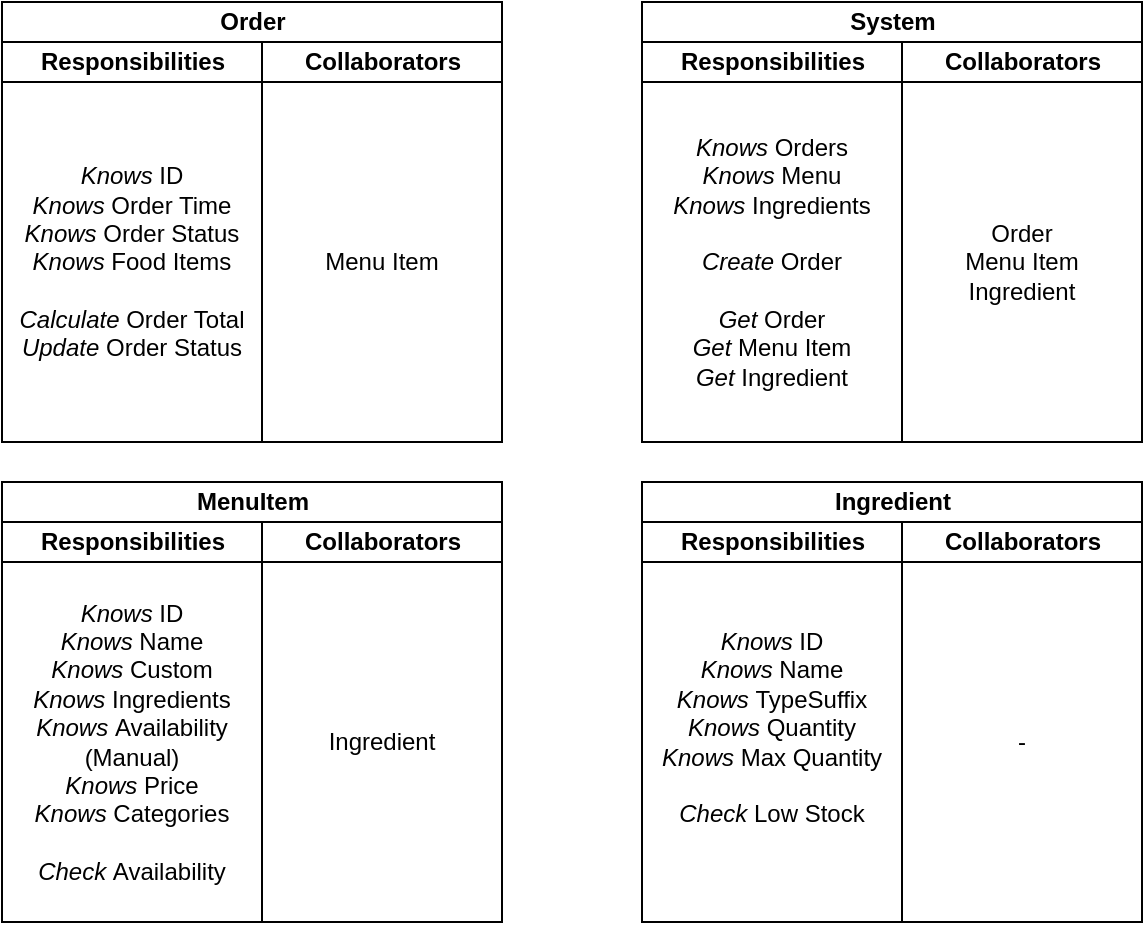 <mxfile version="10.5.0" type="device"><diagram id="PevLWD0-26qxlVXxpyH0" name="Page-1"><mxGraphModel dx="761" dy="507" grid="1" gridSize="10" guides="1" tooltips="1" connect="1" arrows="1" fold="1" page="1" pageScale="1" pageWidth="850" pageHeight="1100" math="0" shadow="0"><root><mxCell id="0"/><mxCell id="1" parent="0"/><mxCell id="5BCCCnzWseXEFWw6gl5a-37" value="Order" style="swimlane;html=1;childLayout=stackLayout;resizeParent=1;resizeParentMax=0;startSize=20;labelBackgroundColor=none;fillColor=none;" parent="1" vertex="1"><mxGeometry x="40" y="40" width="250" height="220" as="geometry"/></mxCell><mxCell id="5BCCCnzWseXEFWw6gl5a-38" value="Responsibilities" style="swimlane;html=1;startSize=20;fillColor=none;" parent="5BCCCnzWseXEFWw6gl5a-37" vertex="1"><mxGeometry y="20" width="130" height="200" as="geometry"/></mxCell><mxCell id="5BCCCnzWseXEFWw6gl5a-44" value="&lt;i&gt;Knows &lt;/i&gt;ID&lt;br&gt;&lt;i&gt;Knows &lt;/i&gt;Order Time&lt;br&gt;&lt;i&gt;Knows&lt;/i&gt;&amp;nbsp;Order Status&lt;br&gt;&lt;i&gt;Knows &lt;/i&gt;Food Items&lt;br&gt;&lt;br&gt;&lt;i&gt;Calculate&lt;/i&gt;&amp;nbsp;Order Total&lt;br&gt;&lt;i&gt;Update&lt;/i&gt;&amp;nbsp;Order Status&lt;br&gt;" style="text;html=1;strokeColor=none;fillColor=none;align=center;verticalAlign=middle;whiteSpace=wrap;rounded=0;" parent="5BCCCnzWseXEFWw6gl5a-38" vertex="1"><mxGeometry y="20" width="130" height="180" as="geometry"/></mxCell><mxCell id="5BCCCnzWseXEFWw6gl5a-39" value="Collaborators" style="swimlane;html=1;startSize=20;fillColor=none;" parent="5BCCCnzWseXEFWw6gl5a-37" vertex="1"><mxGeometry x="130" y="20" width="120" height="200" as="geometry"/></mxCell><mxCell id="5BCCCnzWseXEFWw6gl5a-46" value="Menu Item" style="text;html=1;strokeColor=none;fillColor=none;align=center;verticalAlign=middle;whiteSpace=wrap;rounded=0;" parent="5BCCCnzWseXEFWw6gl5a-39" vertex="1"><mxGeometry y="20" width="120" height="180" as="geometry"/></mxCell><mxCell id="5BCCCnzWseXEFWw6gl5a-48" value="System" style="swimlane;html=1;childLayout=stackLayout;resizeParent=1;resizeParentMax=0;startSize=20;fillColor=none;" parent="1" vertex="1"><mxGeometry x="360" y="40" width="250" height="220" as="geometry"/></mxCell><mxCell id="5BCCCnzWseXEFWw6gl5a-49" value="Responsibilities" style="swimlane;html=1;startSize=20;fillColor=none;" parent="5BCCCnzWseXEFWw6gl5a-48" vertex="1"><mxGeometry y="20" width="130" height="200" as="geometry"/></mxCell><mxCell id="5BCCCnzWseXEFWw6gl5a-50" value="&lt;i&gt;Knows&lt;/i&gt;&amp;nbsp;Orders&lt;br&gt;&lt;i&gt;Knows&lt;/i&gt;&amp;nbsp;Menu&lt;br&gt;&lt;i&gt;Knows&lt;/i&gt;&amp;nbsp;Ingredients&lt;br&gt;&lt;br&gt;&lt;i&gt;Create&lt;/i&gt;&amp;nbsp;Order&lt;br&gt;&lt;i&gt;&lt;br&gt;Get&amp;nbsp;&lt;/i&gt;Order&lt;br&gt;&lt;i&gt;Get&lt;/i&gt;&amp;nbsp;Menu Item&lt;br&gt;&lt;i&gt;Get&lt;/i&gt;&amp;nbsp;Ingredient&lt;br&gt;" style="text;html=1;strokeColor=none;fillColor=none;align=center;verticalAlign=middle;whiteSpace=wrap;rounded=0;" parent="5BCCCnzWseXEFWw6gl5a-49" vertex="1"><mxGeometry y="20" width="130" height="180" as="geometry"/></mxCell><mxCell id="5BCCCnzWseXEFWw6gl5a-51" value="Collaborators" style="swimlane;html=1;startSize=20;fillColor=none;" parent="5BCCCnzWseXEFWw6gl5a-48" vertex="1"><mxGeometry x="130" y="20" width="120" height="200" as="geometry"/></mxCell><mxCell id="5BCCCnzWseXEFWw6gl5a-52" value="Order&lt;br&gt;Menu Item&lt;br&gt;Ingredient&lt;br&gt;" style="text;html=1;strokeColor=none;fillColor=none;align=center;verticalAlign=middle;whiteSpace=wrap;rounded=0;" parent="5BCCCnzWseXEFWw6gl5a-51" vertex="1"><mxGeometry y="20" width="120" height="180" as="geometry"/></mxCell><mxCell id="5BCCCnzWseXEFWw6gl5a-53" value="MenuItem" style="swimlane;html=1;childLayout=stackLayout;resizeParent=1;resizeParentMax=0;startSize=20;fillColor=none;" parent="1" vertex="1"><mxGeometry x="40" y="280" width="250" height="220" as="geometry"/></mxCell><mxCell id="5BCCCnzWseXEFWw6gl5a-54" value="Responsibilities" style="swimlane;html=1;startSize=20;fillColor=none;" parent="5BCCCnzWseXEFWw6gl5a-53" vertex="1"><mxGeometry y="20" width="130" height="200" as="geometry"/></mxCell><mxCell id="5BCCCnzWseXEFWw6gl5a-55" value="&lt;i&gt;Knows&lt;/i&gt;&amp;nbsp;ID&lt;br&gt;&lt;i&gt;Knows&amp;nbsp;&lt;/i&gt;Name&lt;br&gt;&lt;i&gt;Knows &lt;/i&gt;Custom&lt;br&gt;&lt;i&gt;Knows&lt;/i&gt;&amp;nbsp;Ingredients&lt;br&gt;&lt;i&gt;Knows &lt;/i&gt;Availability (Manual)&lt;br&gt;&lt;i&gt;Knows&amp;nbsp;&lt;/i&gt;Price&lt;br&gt;&lt;i&gt;Knows&amp;nbsp;&lt;/i&gt;Categories&lt;br&gt;&lt;br&gt;&lt;i&gt;Check&lt;/i&gt;&amp;nbsp;Availability&lt;br&gt;" style="text;html=1;strokeColor=none;fillColor=none;align=center;verticalAlign=middle;whiteSpace=wrap;rounded=0;" parent="5BCCCnzWseXEFWw6gl5a-54" vertex="1"><mxGeometry y="20" width="130" height="180" as="geometry"/></mxCell><mxCell id="5BCCCnzWseXEFWw6gl5a-56" value="Collaborators" style="swimlane;html=1;startSize=20;fillColor=none;" parent="5BCCCnzWseXEFWw6gl5a-53" vertex="1"><mxGeometry x="130" y="20" width="120" height="200" as="geometry"/></mxCell><mxCell id="5BCCCnzWseXEFWw6gl5a-57" value="Ingredient" style="text;html=1;strokeColor=none;fillColor=none;align=center;verticalAlign=middle;whiteSpace=wrap;rounded=0;" parent="5BCCCnzWseXEFWw6gl5a-56" vertex="1"><mxGeometry y="20" width="120" height="180" as="geometry"/></mxCell><mxCell id="5BCCCnzWseXEFWw6gl5a-58" value="Ingredient" style="swimlane;html=1;childLayout=stackLayout;resizeParent=1;resizeParentMax=0;startSize=20;fillColor=none;" parent="1" vertex="1"><mxGeometry x="360" y="280" width="250" height="220" as="geometry"/></mxCell><mxCell id="5BCCCnzWseXEFWw6gl5a-59" value="Responsibilities" style="swimlane;html=1;startSize=20;fillColor=none;" parent="5BCCCnzWseXEFWw6gl5a-58" vertex="1"><mxGeometry y="20" width="130" height="200" as="geometry"/></mxCell><mxCell id="5BCCCnzWseXEFWw6gl5a-60" value="&lt;i&gt;Knows&amp;nbsp;&lt;/i&gt;ID&lt;br&gt;&lt;i&gt;Knows&amp;nbsp;&lt;/i&gt;Name&lt;br&gt;&lt;i&gt;Knows &lt;/i&gt;TypeSuffix&lt;br&gt;&lt;i&gt;Knows&amp;nbsp;&lt;/i&gt;Quantity&lt;br&gt;&lt;i&gt;Knows&lt;/i&gt;&amp;nbsp;Max Quantity&lt;br&gt;&lt;i&gt;&lt;br&gt;Check&lt;/i&gt;&amp;nbsp;Low Stock&lt;br&gt;&lt;br&gt;" style="text;html=1;strokeColor=none;fillColor=none;align=center;verticalAlign=middle;whiteSpace=wrap;rounded=0;" parent="5BCCCnzWseXEFWw6gl5a-59" vertex="1"><mxGeometry y="20" width="130" height="180" as="geometry"/></mxCell><mxCell id="5BCCCnzWseXEFWw6gl5a-61" value="Collaborators" style="swimlane;html=1;startSize=20;fillColor=none;" parent="5BCCCnzWseXEFWw6gl5a-58" vertex="1"><mxGeometry x="130" y="20" width="120" height="200" as="geometry"/></mxCell><mxCell id="5BCCCnzWseXEFWw6gl5a-62" value="-" style="text;html=1;strokeColor=none;fillColor=none;align=center;verticalAlign=middle;whiteSpace=wrap;rounded=0;" parent="5BCCCnzWseXEFWw6gl5a-61" vertex="1"><mxGeometry y="20" width="120" height="180" as="geometry"/></mxCell></root></mxGraphModel></diagram></mxfile>